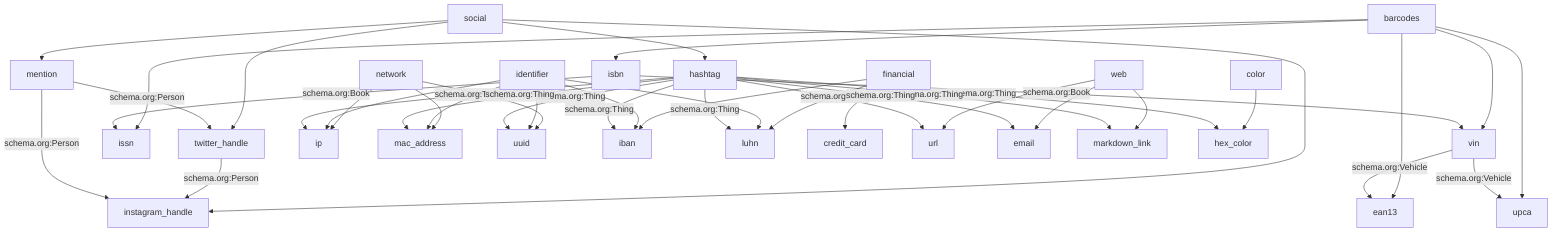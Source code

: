 graph TD
  social_group["social"] --> twitter_handle
  social_group["social"] --> instagram_handle
  social_group["social"] --> mention
  social_group["social"] --> hashtag
  barcodes_group["barcodes"] --> ean13
  barcodes_group["barcodes"] --> upca
  barcodes_group["barcodes"] --> isbn
  barcodes_group["barcodes"] --> issn
  barcodes_group["barcodes"] --> vin
  network_group["network"] --> ip
  network_group["network"] --> mac_address
  network_group["network"] --> uuid
  financial_group["financial"] --> iban
  financial_group["financial"] --> luhn
  financial_group["financial"] --> credit_card
  web_group["web"] --> url
  web_group["web"] --> email
  web_group["web"] --> markdown_link
  color_group["color"] --> hex_color
  identifier_group["identifier"] --> uuid
  identifier_group["identifier"] --> iban
  identifier_group["identifier"] --> luhn
  identifier_group["identifier"] --> mac_address
  identifier_group["identifier"] --> ip
  isbn -- schema.org:Book --> issn
  isbn -- schema.org:Book --> vin
  vin -- schema.org:Vehicle --> upca
  vin -- schema.org:Vehicle --> ean13
  twitter_handle -- schema.org:Person --> instagram_handle
  mention -- schema.org:Person --> twitter_handle
  mention -- schema.org:Person --> instagram_handle
  hashtag -- schema.org:Thing --> uuid
  hashtag -- schema.org:Thing --> hex_color
  hashtag -- schema.org:Thing --> ip
  hashtag -- schema.org:Thing --> mac_address
  hashtag -- schema.org:Thing --> iban
  hashtag -- schema.org:Thing --> luhn
  hashtag -- schema.org:Thing --> url
  hashtag -- schema.org:Thing --> markdown_link
  hashtag -- schema.org:Thing --> email